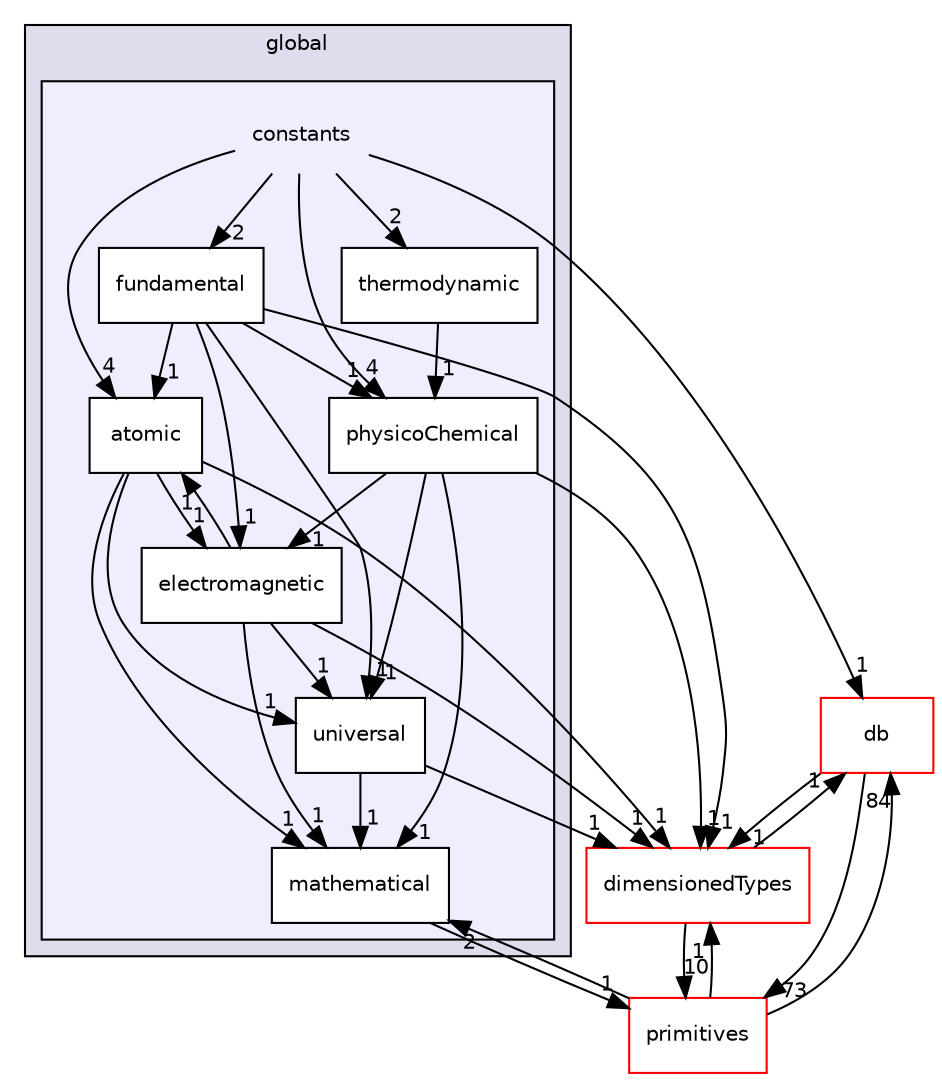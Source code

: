 digraph "src/OpenFOAM/global/constants" {
  bgcolor=transparent;
  compound=true
  node [ fontsize="10", fontname="Helvetica"];
  edge [ labelfontsize="10", labelfontname="Helvetica"];
  subgraph clusterdir_8583492183f4d27c76555f8f333dd07b {
    graph [ bgcolor="#ddddee", pencolor="black", label="global" fontname="Helvetica", fontsize="10", URL="dir_8583492183f4d27c76555f8f333dd07b.html"]
  subgraph clusterdir_b19db2d11b7f3a11ba09bd713d4f9fa8 {
    graph [ bgcolor="#eeeeff", pencolor="black", label="" URL="dir_b19db2d11b7f3a11ba09bd713d4f9fa8.html"];
    dir_b19db2d11b7f3a11ba09bd713d4f9fa8 [shape=plaintext label="constants"];
    dir_056b19ab93c1267082645537e7cfa88a [shape=box label="atomic" color="black" fillcolor="white" style="filled" URL="dir_056b19ab93c1267082645537e7cfa88a.html"];
    dir_10c741ae21e00d19e4dfea4291468fca [shape=box label="electromagnetic" color="black" fillcolor="white" style="filled" URL="dir_10c741ae21e00d19e4dfea4291468fca.html"];
    dir_a5fb4bfa46e0166badfb0691c93dbf9c [shape=box label="fundamental" color="black" fillcolor="white" style="filled" URL="dir_a5fb4bfa46e0166badfb0691c93dbf9c.html"];
    dir_f2c9a2d2c9f9a7a5c230d027402c3ec0 [shape=box label="mathematical" color="black" fillcolor="white" style="filled" URL="dir_f2c9a2d2c9f9a7a5c230d027402c3ec0.html"];
    dir_406debfe117f9f6b18483be693110e22 [shape=box label="physicoChemical" color="black" fillcolor="white" style="filled" URL="dir_406debfe117f9f6b18483be693110e22.html"];
    dir_7f5ec1ae56ac3f1b2371d7646c8957d9 [shape=box label="thermodynamic" color="black" fillcolor="white" style="filled" URL="dir_7f5ec1ae56ac3f1b2371d7646c8957d9.html"];
    dir_c581f5c44961edd96541b1df8ea36dac [shape=box label="universal" color="black" fillcolor="white" style="filled" URL="dir_c581f5c44961edd96541b1df8ea36dac.html"];
  }
  }
  dir_d4979fdf35c07e0caec68718d229a4b4 [shape=box label="dimensionedTypes" color="red" URL="dir_d4979fdf35c07e0caec68718d229a4b4.html"];
  dir_63c634f7a7cfd679ac26c67fb30fc32f [shape=box label="db" color="red" URL="dir_63c634f7a7cfd679ac26c67fb30fc32f.html"];
  dir_3e50f45338116b169052b428016851aa [shape=box label="primitives" color="red" URL="dir_3e50f45338116b169052b428016851aa.html"];
  dir_10c741ae21e00d19e4dfea4291468fca->dir_d4979fdf35c07e0caec68718d229a4b4 [headlabel="1", labeldistance=1.5 headhref="dir_002094_002005.html"];
  dir_10c741ae21e00d19e4dfea4291468fca->dir_056b19ab93c1267082645537e7cfa88a [headlabel="1", labeldistance=1.5 headhref="dir_002094_002093.html"];
  dir_10c741ae21e00d19e4dfea4291468fca->dir_f2c9a2d2c9f9a7a5c230d027402c3ec0 [headlabel="1", labeldistance=1.5 headhref="dir_002094_002096.html"];
  dir_10c741ae21e00d19e4dfea4291468fca->dir_c581f5c44961edd96541b1df8ea36dac [headlabel="1", labeldistance=1.5 headhref="dir_002094_002099.html"];
  dir_a5fb4bfa46e0166badfb0691c93dbf9c->dir_10c741ae21e00d19e4dfea4291468fca [headlabel="1", labeldistance=1.5 headhref="dir_002095_002094.html"];
  dir_a5fb4bfa46e0166badfb0691c93dbf9c->dir_d4979fdf35c07e0caec68718d229a4b4 [headlabel="1", labeldistance=1.5 headhref="dir_002095_002005.html"];
  dir_a5fb4bfa46e0166badfb0691c93dbf9c->dir_406debfe117f9f6b18483be693110e22 [headlabel="1", labeldistance=1.5 headhref="dir_002095_002097.html"];
  dir_a5fb4bfa46e0166badfb0691c93dbf9c->dir_056b19ab93c1267082645537e7cfa88a [headlabel="1", labeldistance=1.5 headhref="dir_002095_002093.html"];
  dir_a5fb4bfa46e0166badfb0691c93dbf9c->dir_c581f5c44961edd96541b1df8ea36dac [headlabel="1", labeldistance=1.5 headhref="dir_002095_002099.html"];
  dir_d4979fdf35c07e0caec68718d229a4b4->dir_63c634f7a7cfd679ac26c67fb30fc32f [headlabel="1", labeldistance=1.5 headhref="dir_002005_001944.html"];
  dir_d4979fdf35c07e0caec68718d229a4b4->dir_3e50f45338116b169052b428016851aa [headlabel="10", labeldistance=1.5 headhref="dir_002005_002313.html"];
  dir_7f5ec1ae56ac3f1b2371d7646c8957d9->dir_406debfe117f9f6b18483be693110e22 [headlabel="1", labeldistance=1.5 headhref="dir_002098_002097.html"];
  dir_406debfe117f9f6b18483be693110e22->dir_10c741ae21e00d19e4dfea4291468fca [headlabel="1", labeldistance=1.5 headhref="dir_002097_002094.html"];
  dir_406debfe117f9f6b18483be693110e22->dir_d4979fdf35c07e0caec68718d229a4b4 [headlabel="1", labeldistance=1.5 headhref="dir_002097_002005.html"];
  dir_406debfe117f9f6b18483be693110e22->dir_f2c9a2d2c9f9a7a5c230d027402c3ec0 [headlabel="1", labeldistance=1.5 headhref="dir_002097_002096.html"];
  dir_406debfe117f9f6b18483be693110e22->dir_c581f5c44961edd96541b1df8ea36dac [headlabel="1", labeldistance=1.5 headhref="dir_002097_002099.html"];
  dir_63c634f7a7cfd679ac26c67fb30fc32f->dir_d4979fdf35c07e0caec68718d229a4b4 [headlabel="1", labeldistance=1.5 headhref="dir_001944_002005.html"];
  dir_63c634f7a7cfd679ac26c67fb30fc32f->dir_3e50f45338116b169052b428016851aa [headlabel="73", labeldistance=1.5 headhref="dir_001944_002313.html"];
  dir_3e50f45338116b169052b428016851aa->dir_d4979fdf35c07e0caec68718d229a4b4 [headlabel="1", labeldistance=1.5 headhref="dir_002313_002005.html"];
  dir_3e50f45338116b169052b428016851aa->dir_63c634f7a7cfd679ac26c67fb30fc32f [headlabel="84", labeldistance=1.5 headhref="dir_002313_001944.html"];
  dir_3e50f45338116b169052b428016851aa->dir_f2c9a2d2c9f9a7a5c230d027402c3ec0 [headlabel="2", labeldistance=1.5 headhref="dir_002313_002096.html"];
  dir_056b19ab93c1267082645537e7cfa88a->dir_10c741ae21e00d19e4dfea4291468fca [headlabel="1", labeldistance=1.5 headhref="dir_002093_002094.html"];
  dir_056b19ab93c1267082645537e7cfa88a->dir_d4979fdf35c07e0caec68718d229a4b4 [headlabel="1", labeldistance=1.5 headhref="dir_002093_002005.html"];
  dir_056b19ab93c1267082645537e7cfa88a->dir_f2c9a2d2c9f9a7a5c230d027402c3ec0 [headlabel="1", labeldistance=1.5 headhref="dir_002093_002096.html"];
  dir_056b19ab93c1267082645537e7cfa88a->dir_c581f5c44961edd96541b1df8ea36dac [headlabel="1", labeldistance=1.5 headhref="dir_002093_002099.html"];
  dir_b19db2d11b7f3a11ba09bd713d4f9fa8->dir_a5fb4bfa46e0166badfb0691c93dbf9c [headlabel="2", labeldistance=1.5 headhref="dir_002092_002095.html"];
  dir_b19db2d11b7f3a11ba09bd713d4f9fa8->dir_7f5ec1ae56ac3f1b2371d7646c8957d9 [headlabel="2", labeldistance=1.5 headhref="dir_002092_002098.html"];
  dir_b19db2d11b7f3a11ba09bd713d4f9fa8->dir_406debfe117f9f6b18483be693110e22 [headlabel="4", labeldistance=1.5 headhref="dir_002092_002097.html"];
  dir_b19db2d11b7f3a11ba09bd713d4f9fa8->dir_63c634f7a7cfd679ac26c67fb30fc32f [headlabel="1", labeldistance=1.5 headhref="dir_002092_001944.html"];
  dir_b19db2d11b7f3a11ba09bd713d4f9fa8->dir_056b19ab93c1267082645537e7cfa88a [headlabel="4", labeldistance=1.5 headhref="dir_002092_002093.html"];
  dir_f2c9a2d2c9f9a7a5c230d027402c3ec0->dir_3e50f45338116b169052b428016851aa [headlabel="1", labeldistance=1.5 headhref="dir_002096_002313.html"];
  dir_c581f5c44961edd96541b1df8ea36dac->dir_d4979fdf35c07e0caec68718d229a4b4 [headlabel="1", labeldistance=1.5 headhref="dir_002099_002005.html"];
  dir_c581f5c44961edd96541b1df8ea36dac->dir_f2c9a2d2c9f9a7a5c230d027402c3ec0 [headlabel="1", labeldistance=1.5 headhref="dir_002099_002096.html"];
}

